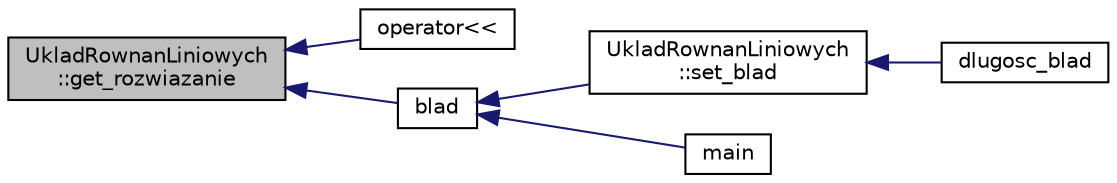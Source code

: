digraph "UkladRownanLiniowych::get_rozwiazanie"
{
  edge [fontname="Helvetica",fontsize="10",labelfontname="Helvetica",labelfontsize="10"];
  node [fontname="Helvetica",fontsize="10",shape=record];
  rankdir="LR";
  Node1 [label="UkladRownanLiniowych\l::get_rozwiazanie",height=0.2,width=0.4,color="black", fillcolor="grey75", style="filled" fontcolor="black"];
  Node1 -> Node2 [dir="back",color="midnightblue",fontsize="10",style="solid",fontname="Helvetica"];
  Node2 [label="operator\<\<",height=0.2,width=0.4,color="black", fillcolor="white", style="filled",URL="$_uklad_rownan_liniowych_8cpp.html#a1ec052979580b03fc2d8031c455e2ba4"];
  Node1 -> Node3 [dir="back",color="midnightblue",fontsize="10",style="solid",fontname="Helvetica"];
  Node3 [label="blad",height=0.2,width=0.4,color="black", fillcolor="white", style="filled",URL="$_uklad_rownan_liniowych_8cpp.html#a0ac900c3c9f1a835775d998f3d236179"];
  Node3 -> Node4 [dir="back",color="midnightblue",fontsize="10",style="solid",fontname="Helvetica"];
  Node4 [label="UkladRownanLiniowych\l::set_blad",height=0.2,width=0.4,color="black", fillcolor="white", style="filled",URL="$class_uklad_rownan_liniowych.html#a2578ebfc2b87495088c1f17739d3873c",tooltip="Metoda pozwala ustawić długość wektora błędu. "];
  Node4 -> Node5 [dir="back",color="midnightblue",fontsize="10",style="solid",fontname="Helvetica"];
  Node5 [label="dlugosc_blad",height=0.2,width=0.4,color="black", fillcolor="white", style="filled",URL="$_uklad_rownan_liniowych_8cpp.html#a15820b258657afd87463054494aeaf8c"];
  Node3 -> Node6 [dir="back",color="midnightblue",fontsize="10",style="solid",fontname="Helvetica"];
  Node6 [label="main",height=0.2,width=0.4,color="black", fillcolor="white", style="filled",URL="$main_8cpp.html#ae66f6b31b5ad750f1fe042a706a4e3d4"];
}
